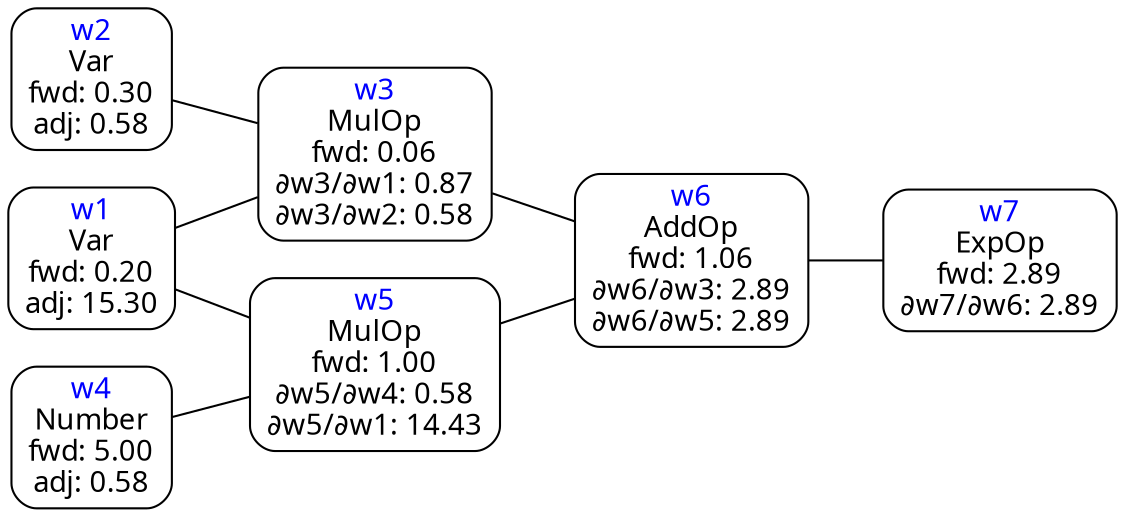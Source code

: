 graph {
	graph [rankdir=RL]
	graph [fontname="Roboto Mono"]
	node [fontname="Roboto Mono"]
	node [style=rounded]
	node [shape=box]
	edge [fontname="Roboto Mono"]
	w7 [label=<<font color="blue">w7</font><br/>ExpOp<br/>fwd: 2.89<br/>∂w7/∂w6: 2.89>]
	w7 -- w6
	w6 [label=<<font color="blue">w6</font><br/>AddOp<br/>fwd: 1.06<br/>∂w6/∂w3: 2.89<br/>∂w6/∂w5: 2.89>]
	w6 -- w3
	w6 -- w5
	w5 [label=<<font color="blue">w5</font><br/>MulOp<br/>fwd: 1.00<br/>∂w5/∂w4: 0.58<br/>∂w5/∂w1: 14.43>]
	w5 -- w4
	w5 -- w1
	w1 [label=<<font color="blue">w1</font><br/>Var<br/>fwd: 0.20<br/>adj: 15.30>]
	w4 [label=<<font color="blue">w4</font><br/>Number<br/>fwd: 5.00<br/>adj: 0.58>]
	w3 [label=<<font color="blue">w3</font><br/>MulOp<br/>fwd: 0.06<br/>∂w3/∂w1: 0.87<br/>∂w3/∂w2: 0.58>]
	w3 -- w1
	w3 -- w2
	w2 [label=<<font color="blue">w2</font><br/>Var<br/>fwd: 0.30<br/>adj: 0.58>]
	w1 [label=<<font color="blue">w1</font><br/>Var<br/>fwd: 0.20<br/>adj: 15.30>]
}
